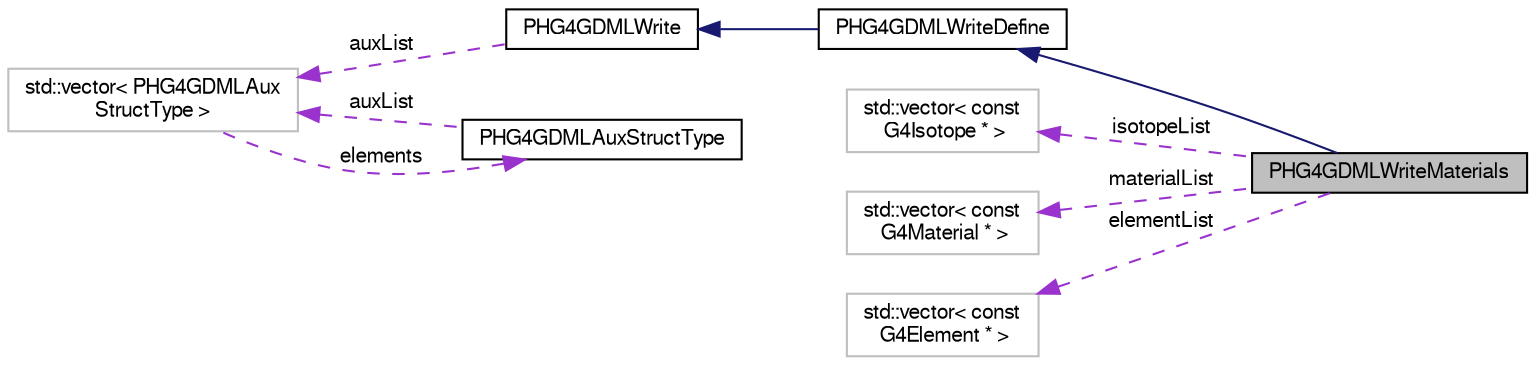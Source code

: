 digraph "PHG4GDMLWriteMaterials"
{
  bgcolor="transparent";
  edge [fontname="FreeSans",fontsize="10",labelfontname="FreeSans",labelfontsize="10"];
  node [fontname="FreeSans",fontsize="10",shape=record];
  rankdir="LR";
  Node1 [label="PHG4GDMLWriteMaterials",height=0.2,width=0.4,color="black", fillcolor="grey75", style="filled" fontcolor="black"];
  Node2 -> Node1 [dir="back",color="midnightblue",fontsize="10",style="solid",fontname="FreeSans"];
  Node2 [label="PHG4GDMLWriteDefine",height=0.2,width=0.4,color="black",URL="$d9/def/classPHG4GDMLWriteDefine.html"];
  Node3 -> Node2 [dir="back",color="midnightblue",fontsize="10",style="solid",fontname="FreeSans"];
  Node3 [label="PHG4GDMLWrite",height=0.2,width=0.4,color="black",URL="$dd/db5/classPHG4GDMLWrite.html"];
  Node4 -> Node3 [dir="back",color="darkorchid3",fontsize="10",style="dashed",label=" auxList" ,fontname="FreeSans"];
  Node4 [label="std::vector\< PHG4GDMLAux\lStructType \>",height=0.2,width=0.4,color="grey75"];
  Node5 -> Node4 [dir="back",color="darkorchid3",fontsize="10",style="dashed",label=" elements" ,fontname="FreeSans"];
  Node5 [label="PHG4GDMLAuxStructType",height=0.2,width=0.4,color="black",URL="$d4/d37/structPHG4GDMLAuxStructType.html"];
  Node4 -> Node5 [dir="back",color="darkorchid3",fontsize="10",style="dashed",label=" auxList" ,fontname="FreeSans"];
  Node6 -> Node1 [dir="back",color="darkorchid3",fontsize="10",style="dashed",label=" isotopeList" ,fontname="FreeSans"];
  Node6 [label="std::vector\< const\l G4Isotope * \>",height=0.2,width=0.4,color="grey75"];
  Node7 -> Node1 [dir="back",color="darkorchid3",fontsize="10",style="dashed",label=" materialList" ,fontname="FreeSans"];
  Node7 [label="std::vector\< const\l G4Material * \>",height=0.2,width=0.4,color="grey75"];
  Node8 -> Node1 [dir="back",color="darkorchid3",fontsize="10",style="dashed",label=" elementList" ,fontname="FreeSans"];
  Node8 [label="std::vector\< const\l G4Element * \>",height=0.2,width=0.4,color="grey75"];
}
